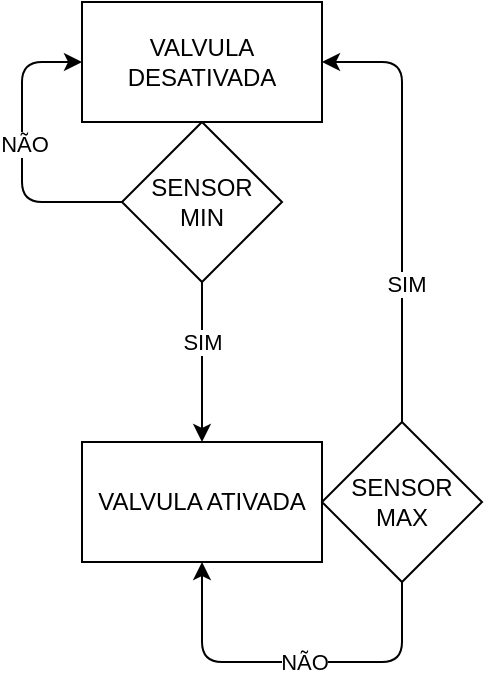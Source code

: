 <mxfile>
    <diagram id="NH7mm-e-OjxhPC8hfePs" name="Page-1">
        <mxGraphModel dx="893" dy="333" grid="1" gridSize="10" guides="1" tooltips="1" connect="1" arrows="1" fold="1" page="1" pageScale="1" pageWidth="827" pageHeight="1169" math="0" shadow="0">
            <root>
                <mxCell id="0"/>
                <mxCell id="1" parent="0"/>
                <mxCell id="6" style="edgeStyle=none;html=1;exitX=0.5;exitY=1;exitDx=0;exitDy=0;" edge="1" parent="1" source="2" target="5">
                    <mxGeometry relative="1" as="geometry"/>
                </mxCell>
                <mxCell id="8" value="SIM" style="edgeLabel;html=1;align=center;verticalAlign=middle;resizable=0;points=[];" vertex="1" connectable="0" parent="6">
                    <mxGeometry x="-0.433" y="1" relative="1" as="geometry">
                        <mxPoint x="-1" y="7" as="offset"/>
                    </mxGeometry>
                </mxCell>
                <mxCell id="13" style="edgeStyle=none;html=1;exitX=0;exitY=0.5;exitDx=0;exitDy=0;entryX=0;entryY=0.5;entryDx=0;entryDy=0;" edge="1" parent="1" source="2" target="3">
                    <mxGeometry relative="1" as="geometry">
                        <mxPoint x="30" y="160.333" as="targetPoint"/>
                        <Array as="points">
                            <mxPoint x="40" y="160"/>
                            <mxPoint x="40" y="90"/>
                        </Array>
                    </mxGeometry>
                </mxCell>
                <mxCell id="14" value="NÃO" style="edgeLabel;html=1;align=center;verticalAlign=middle;resizable=0;points=[];" vertex="1" connectable="0" parent="13">
                    <mxGeometry x="-0.104" y="-1" relative="1" as="geometry">
                        <mxPoint y="-12" as="offset"/>
                    </mxGeometry>
                </mxCell>
                <mxCell id="2" value="SENSOR&lt;br&gt;MIN" style="rhombus;whiteSpace=wrap;html=1;" vertex="1" parent="1">
                    <mxGeometry x="90" y="120" width="80" height="80" as="geometry"/>
                </mxCell>
                <mxCell id="4" style="edgeStyle=none;html=1;exitX=0.5;exitY=1;exitDx=0;exitDy=0;entryX=0.5;entryY=0;entryDx=0;entryDy=0;" edge="1" parent="1" source="3" target="2">
                    <mxGeometry relative="1" as="geometry"/>
                </mxCell>
                <mxCell id="3" value="VALVULA DESATIVADA" style="rounded=0;whiteSpace=wrap;html=1;" vertex="1" parent="1">
                    <mxGeometry x="70" y="60" width="120" height="60" as="geometry"/>
                </mxCell>
                <mxCell id="5" value="VALVULA ATIVADA" style="rounded=0;whiteSpace=wrap;html=1;" vertex="1" parent="1">
                    <mxGeometry x="70" y="280" width="120" height="60" as="geometry"/>
                </mxCell>
                <mxCell id="10" style="edgeStyle=none;html=1;exitX=0.5;exitY=0;exitDx=0;exitDy=0;entryX=1;entryY=0.5;entryDx=0;entryDy=0;" edge="1" parent="1" source="9" target="3">
                    <mxGeometry relative="1" as="geometry">
                        <mxPoint x="230.333" y="90" as="targetPoint"/>
                        <Array as="points">
                            <mxPoint x="230" y="90"/>
                        </Array>
                    </mxGeometry>
                </mxCell>
                <mxCell id="11" value="SIM" style="edgeLabel;html=1;align=center;verticalAlign=middle;resizable=0;points=[];" vertex="1" connectable="0" parent="10">
                    <mxGeometry x="-0.367" y="-2" relative="1" as="geometry">
                        <mxPoint as="offset"/>
                    </mxGeometry>
                </mxCell>
                <mxCell id="15" style="edgeStyle=none;html=1;exitX=0.5;exitY=1;exitDx=0;exitDy=0;entryX=0.5;entryY=1;entryDx=0;entryDy=0;" edge="1" parent="1" source="9" target="5">
                    <mxGeometry relative="1" as="geometry">
                        <mxPoint x="230.333" y="380" as="targetPoint"/>
                        <Array as="points">
                            <mxPoint x="230" y="390"/>
                            <mxPoint x="130" y="390"/>
                        </Array>
                    </mxGeometry>
                </mxCell>
                <mxCell id="16" value="NÃO" style="edgeLabel;html=1;align=center;verticalAlign=middle;resizable=0;points=[];" vertex="1" connectable="0" parent="15">
                    <mxGeometry x="-0.258" y="4" relative="1" as="geometry">
                        <mxPoint x="-19" y="-4" as="offset"/>
                    </mxGeometry>
                </mxCell>
                <mxCell id="9" value="SENSOR&lt;br&gt;MAX" style="rhombus;whiteSpace=wrap;html=1;" vertex="1" parent="1">
                    <mxGeometry x="190" y="270" width="80" height="80" as="geometry"/>
                </mxCell>
            </root>
        </mxGraphModel>
    </diagram>
</mxfile>